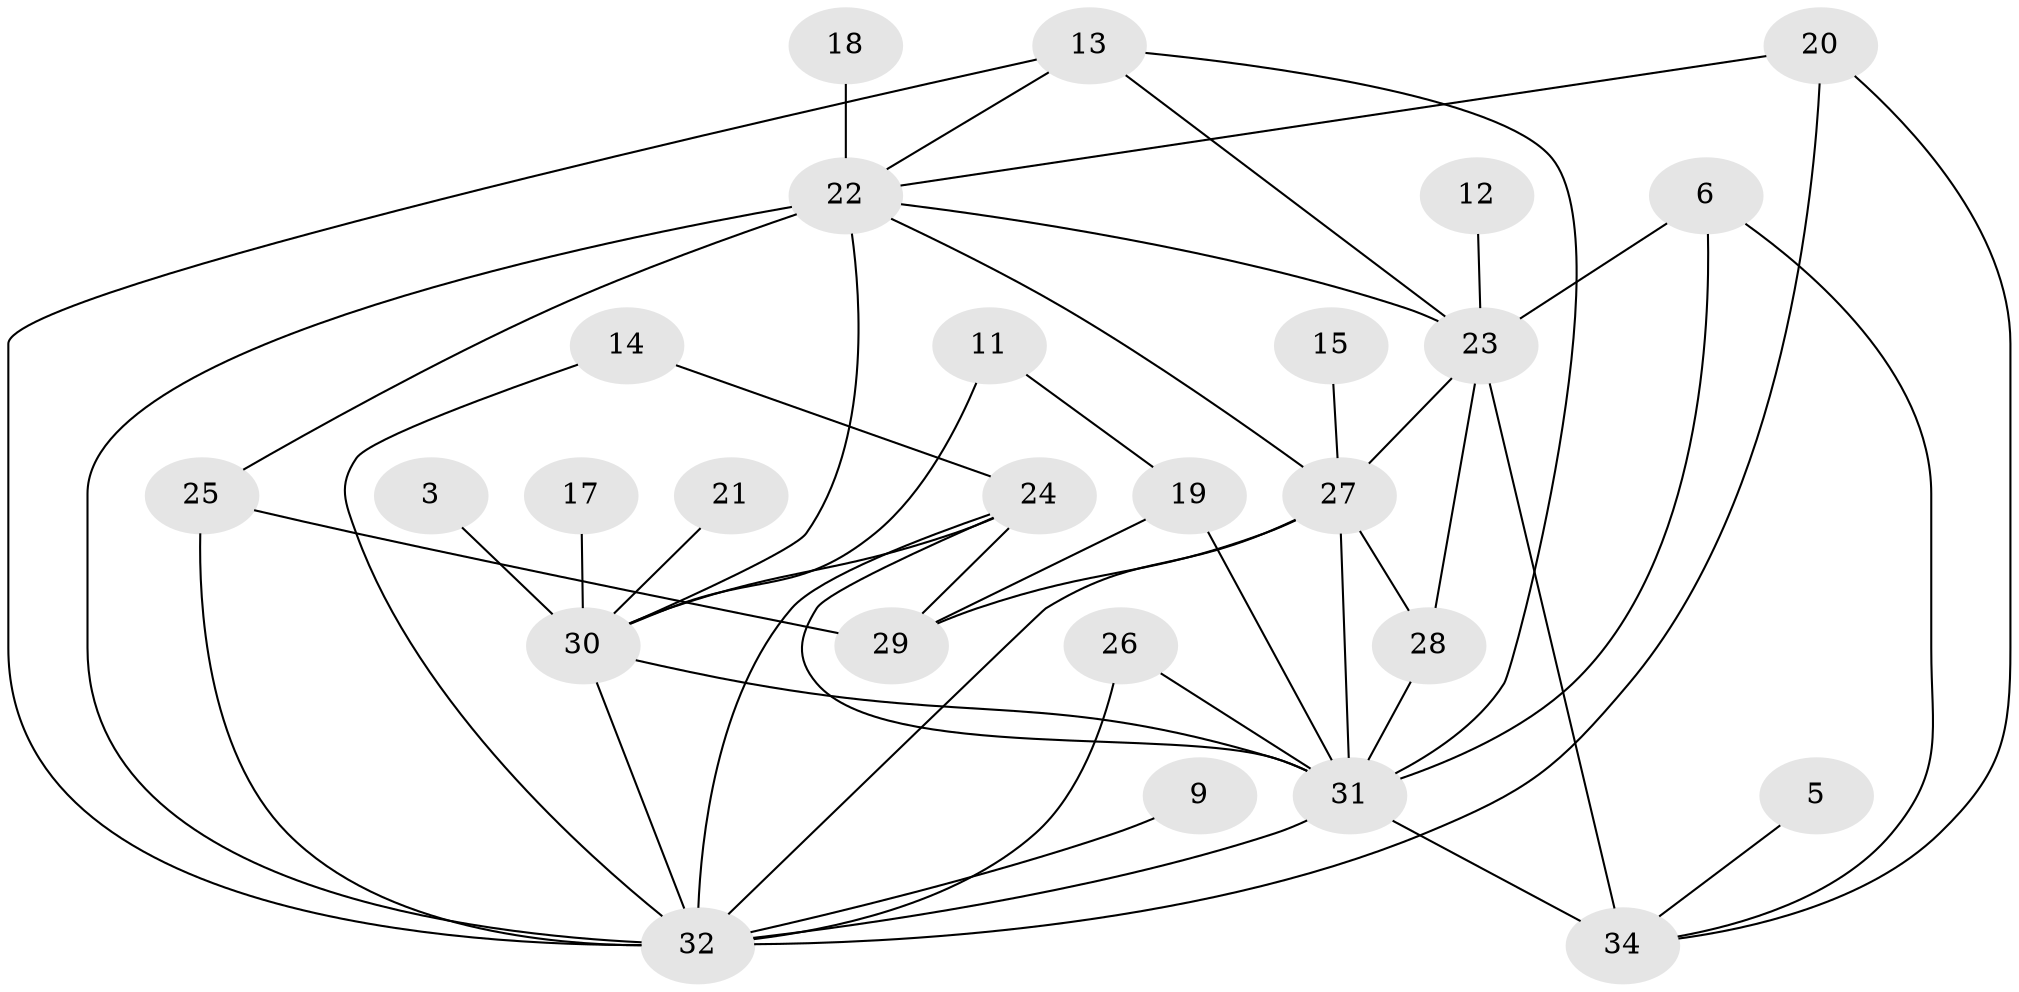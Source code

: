 // original degree distribution, {0: 0.07079646017699115, 2: 0.24778761061946902, 3: 0.19469026548672566, 6: 0.02654867256637168, 4: 0.168141592920354, 1: 0.20353982300884957, 5: 0.07964601769911504, 8: 0.008849557522123894}
// Generated by graph-tools (version 1.1) at 2025/35/03/04/25 23:35:58]
// undirected, 26 vertices, 49 edges
graph export_dot {
  node [color=gray90,style=filled];
  3;
  5;
  6;
  9;
  11;
  12;
  13;
  14;
  15;
  17;
  18;
  19;
  20;
  21;
  22;
  23;
  24;
  25;
  26;
  27;
  28;
  29;
  30;
  31;
  32;
  34;
  3 -- 30 [weight=1.0];
  5 -- 34 [weight=1.0];
  6 -- 23 [weight=1.0];
  6 -- 31 [weight=1.0];
  6 -- 34 [weight=1.0];
  9 -- 32 [weight=1.0];
  11 -- 19 [weight=1.0];
  11 -- 30 [weight=1.0];
  12 -- 23 [weight=1.0];
  13 -- 22 [weight=1.0];
  13 -- 23 [weight=1.0];
  13 -- 31 [weight=1.0];
  13 -- 32 [weight=1.0];
  14 -- 24 [weight=1.0];
  14 -- 32 [weight=1.0];
  15 -- 27 [weight=2.0];
  17 -- 30 [weight=1.0];
  18 -- 22 [weight=2.0];
  19 -- 29 [weight=1.0];
  19 -- 31 [weight=1.0];
  20 -- 22 [weight=1.0];
  20 -- 32 [weight=1.0];
  20 -- 34 [weight=1.0];
  21 -- 30 [weight=1.0];
  22 -- 23 [weight=1.0];
  22 -- 25 [weight=1.0];
  22 -- 27 [weight=1.0];
  22 -- 30 [weight=1.0];
  22 -- 32 [weight=3.0];
  23 -- 27 [weight=1.0];
  23 -- 28 [weight=2.0];
  23 -- 34 [weight=3.0];
  24 -- 29 [weight=1.0];
  24 -- 30 [weight=1.0];
  24 -- 31 [weight=1.0];
  24 -- 32 [weight=2.0];
  25 -- 29 [weight=1.0];
  25 -- 32 [weight=1.0];
  26 -- 31 [weight=3.0];
  26 -- 32 [weight=1.0];
  27 -- 28 [weight=1.0];
  27 -- 29 [weight=1.0];
  27 -- 31 [weight=1.0];
  27 -- 32 [weight=3.0];
  28 -- 31 [weight=1.0];
  30 -- 31 [weight=2.0];
  30 -- 32 [weight=2.0];
  31 -- 32 [weight=2.0];
  31 -- 34 [weight=1.0];
}
